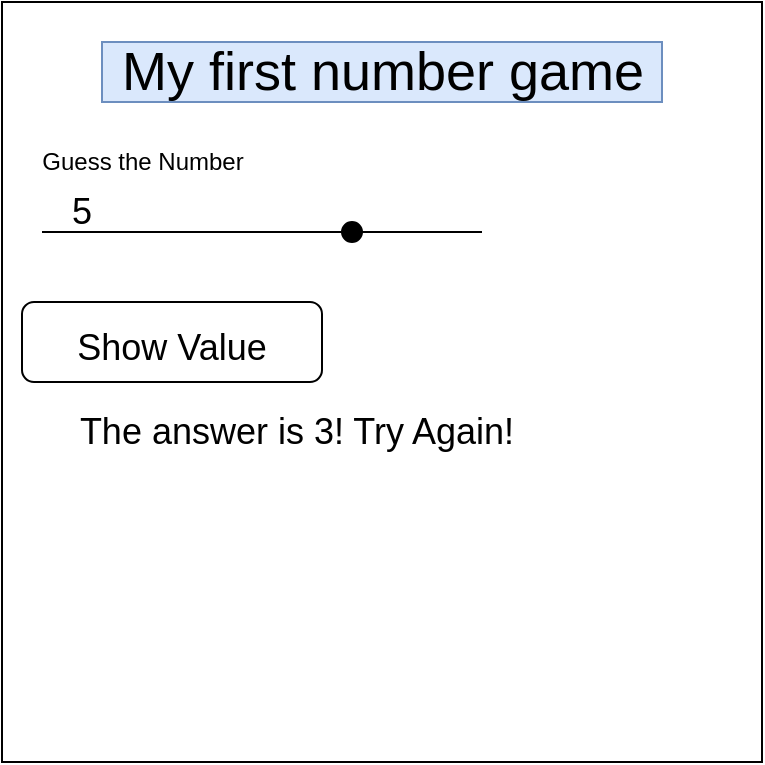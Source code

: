 <mxfile>
    <diagram id="a8MLa8tE9lUyTgugSiyy" name="Page-1">
        <mxGraphModel dx="696" dy="529" grid="1" gridSize="10" guides="1" tooltips="1" connect="1" arrows="1" fold="1" page="1" pageScale="1" pageWidth="827" pageHeight="1169" math="0" shadow="0">
            <root>
                <mxCell id="0"/>
                <mxCell id="1" parent="0"/>
                <mxCell id="8" value="" style="whiteSpace=wrap;html=1;aspect=fixed;rounded=0;fontSize=18;strokeColor=default;fillColor=none;" vertex="1" parent="1">
                    <mxGeometry x="10" y="100" width="380" height="380" as="geometry"/>
                </mxCell>
                <mxCell id="2" value="Guess the Number" style="text;html=1;align=center;verticalAlign=middle;resizable=0;points=[];autosize=1;strokeColor=none;fillColor=none;" vertex="1" parent="1">
                    <mxGeometry x="20" y="170" width="120" height="20" as="geometry"/>
                </mxCell>
                <mxCell id="3" value="&lt;font style=&quot;font-size: 27px&quot;&gt;My first number game&lt;/font&gt;" style="text;html=1;align=center;verticalAlign=middle;resizable=0;points=[];autosize=1;strokeColor=#6c8ebf;fillColor=#dae8fc;rounded=0;" vertex="1" parent="1">
                    <mxGeometry x="60" y="120" width="280" height="30" as="geometry"/>
                </mxCell>
                <mxCell id="4" value="" style="endArrow=none;html=1;fontSize=27;startArrow=none;" edge="1" parent="1" source="5">
                    <mxGeometry width="50" height="50" relative="1" as="geometry">
                        <mxPoint x="30" y="220" as="sourcePoint"/>
                        <mxPoint x="250" y="215" as="targetPoint"/>
                    </mxGeometry>
                </mxCell>
                <mxCell id="5" value="" style="ellipse;whiteSpace=wrap;html=1;aspect=fixed;rounded=0;fontSize=27;strokeColor=default;fillColor=#000000;" vertex="1" parent="1">
                    <mxGeometry x="180" y="210" width="10" height="10" as="geometry"/>
                </mxCell>
                <mxCell id="6" value="" style="endArrow=none;html=1;fontSize=27;" edge="1" parent="1" target="5">
                    <mxGeometry width="50" height="50" relative="1" as="geometry">
                        <mxPoint x="30" y="215" as="sourcePoint"/>
                        <mxPoint x="250" y="220" as="targetPoint"/>
                    </mxGeometry>
                </mxCell>
                <mxCell id="7" value="&lt;font style=&quot;font-size: 18px&quot;&gt;Show Value&lt;/font&gt;" style="rounded=1;whiteSpace=wrap;html=1;fontSize=27;strokeColor=default;fillColor=#FFFFFF;" vertex="1" parent="1">
                    <mxGeometry x="20" y="250" width="150" height="40" as="geometry"/>
                </mxCell>
                <mxCell id="9" value="5" style="text;html=1;strokeColor=none;fillColor=none;align=center;verticalAlign=middle;whiteSpace=wrap;rounded=0;fontSize=18;" vertex="1" parent="1">
                    <mxGeometry x="20" y="190" width="60" height="30" as="geometry"/>
                </mxCell>
                <mxCell id="11" value="The answer is 3! Try Again!&amp;nbsp;" style="text;html=1;strokeColor=none;fillColor=none;align=center;verticalAlign=middle;whiteSpace=wrap;rounded=0;fontSize=18;" vertex="1" parent="1">
                    <mxGeometry x="10" y="300" width="300" height="30" as="geometry"/>
                </mxCell>
            </root>
        </mxGraphModel>
    </diagram>
</mxfile>